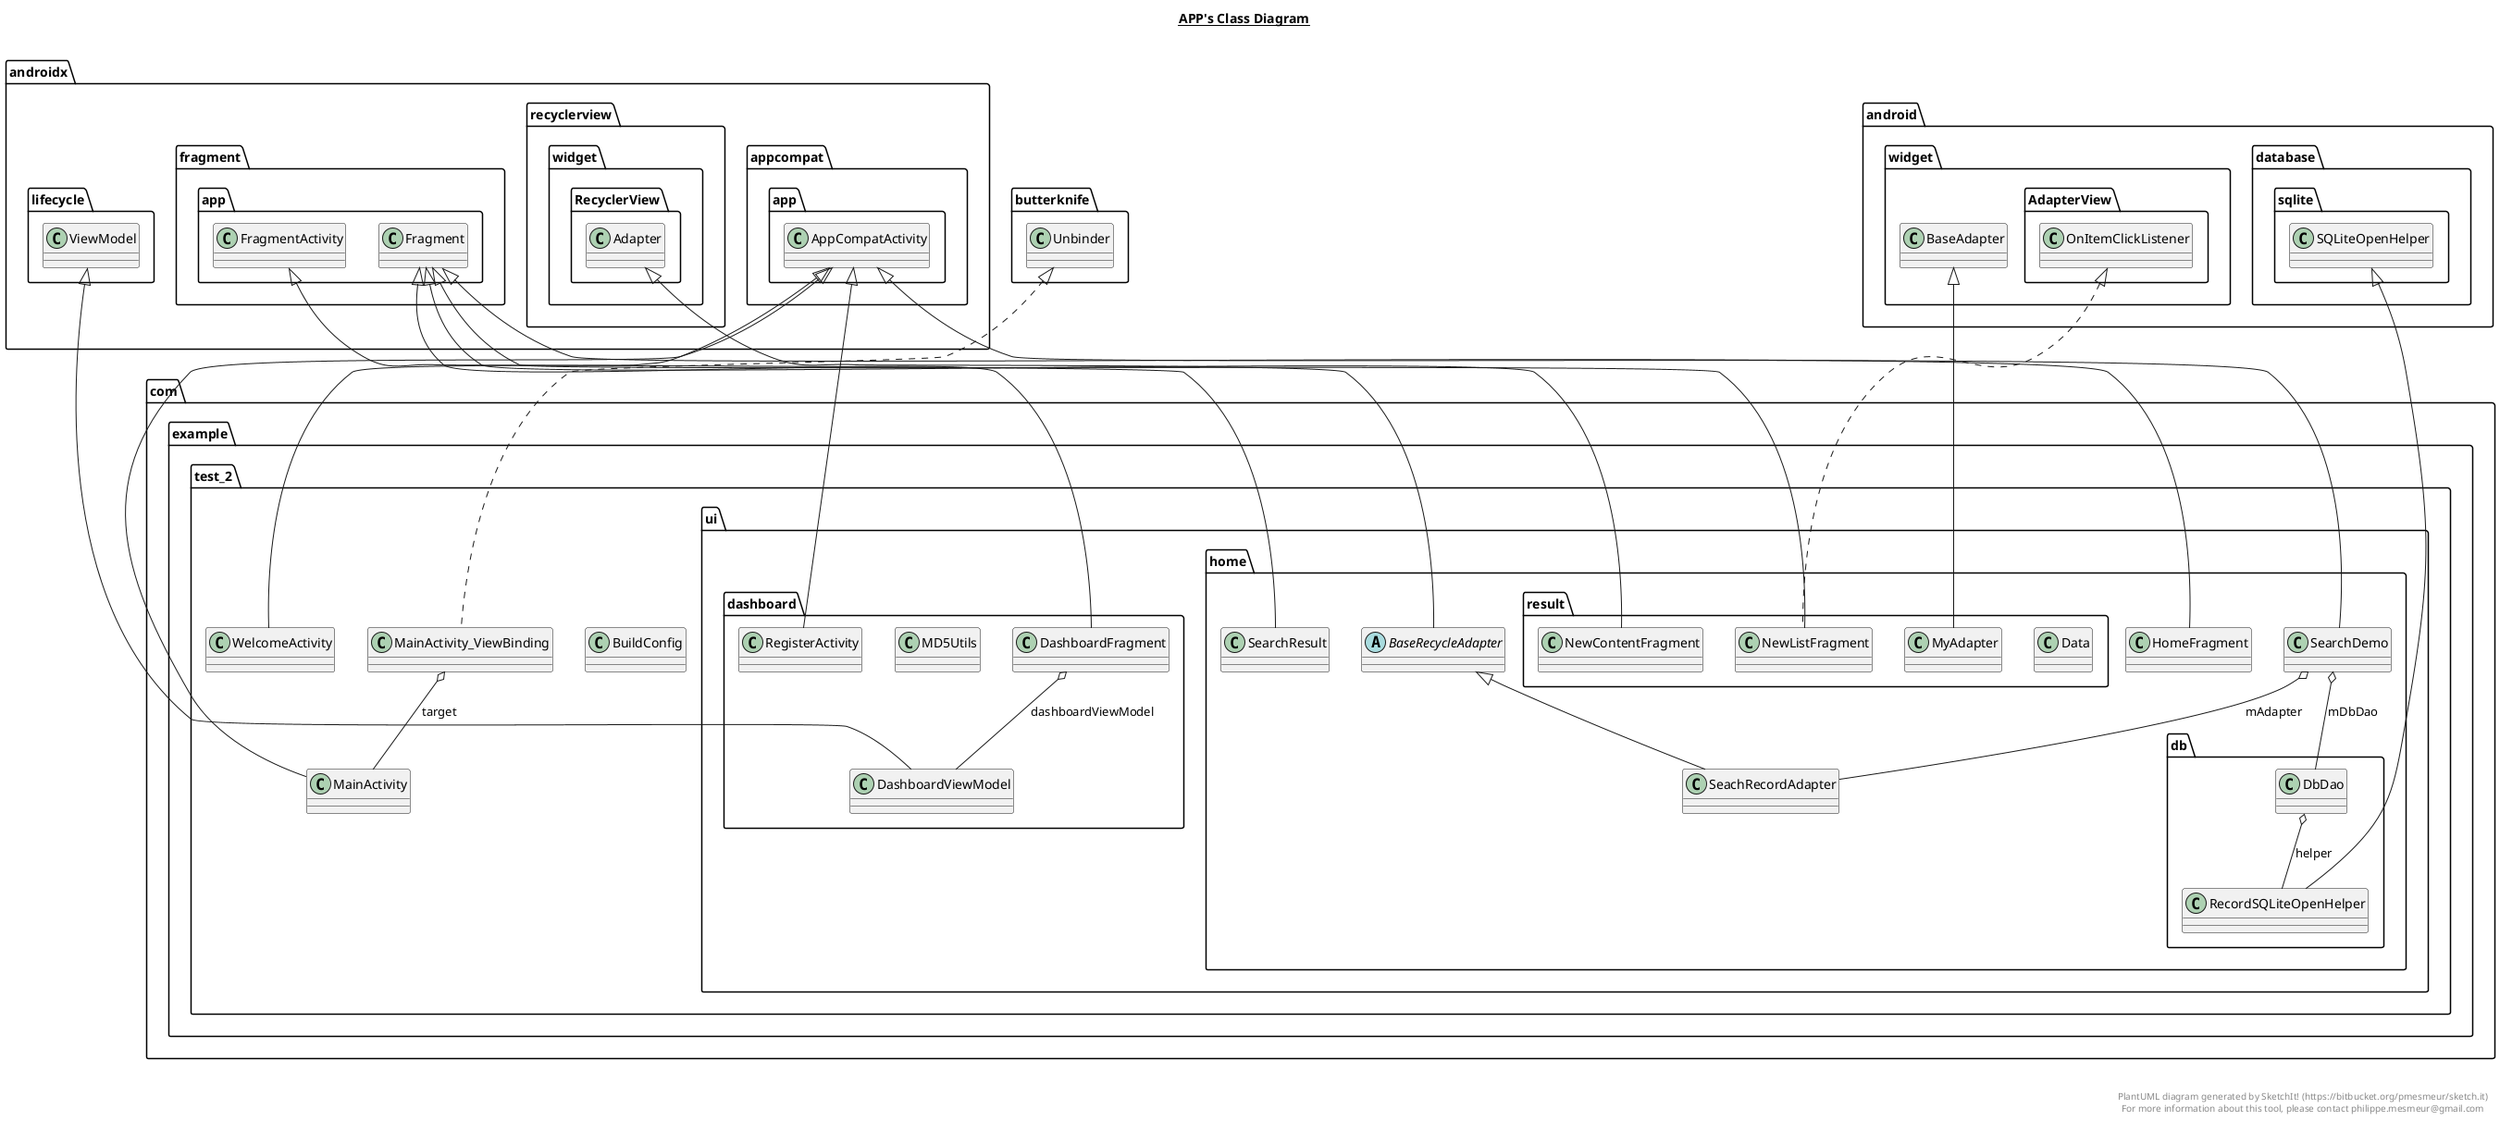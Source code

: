 @startuml

title __APP's Class Diagram__\n

  namespace com.example.test_2 {
    class com.example.test_2.BuildConfig {
    }
  }
  

  namespace com.example.test_2 {
    class com.example.test_2.MainActivity {
    }
  }
  

  namespace com.example.test_2 {
    class com.example.test_2.MainActivity_ViewBinding {
    }
  }
  

  namespace com.example.test_2 {
    class com.example.test_2.WelcomeActivity {
    }
  }
  

  namespace com.example.test_2 {
    namespace ui.dashboard {
      class com.example.test_2.ui.dashboard.DashboardFragment {
      }
    }
  }
  

  namespace com.example.test_2 {
    namespace ui.dashboard {
      class com.example.test_2.ui.dashboard.DashboardViewModel {
      }
    }
  }
  

  namespace com.example.test_2 {
    namespace ui.dashboard {
      class com.example.test_2.ui.dashboard.MD5Utils {
      }
    }
  }
  

  namespace com.example.test_2 {
    namespace ui.dashboard {
      class com.example.test_2.ui.dashboard.RegisterActivity {
      }
    }
  }
  

  namespace com.example.test_2 {
    namespace ui.home {
      abstract class com.example.test_2.ui.home.BaseRecycleAdapter {
      }
    }
  }
  

  namespace com.example.test_2 {
    namespace ui.home {
      class com.example.test_2.ui.home.HomeFragment {
      }
    }
  }
  

  namespace com.example.test_2 {
    namespace ui.home {
      class com.example.test_2.ui.home.SeachRecordAdapter {
      }
    }
  }
  

  namespace com.example.test_2 {
    namespace ui.home {
      class com.example.test_2.ui.home.SearchDemo {
      }
    }
  }
  

  namespace com.example.test_2 {
    namespace ui.home {
      class com.example.test_2.ui.home.SearchResult {
      }
    }
  }
  

  namespace com.example.test_2 {
    namespace ui.home {
      namespace db {
        class com.example.test_2.ui.home.db.DbDao {
        }
      }
    }
  }
  

  namespace com.example.test_2 {
    namespace ui.home {
      namespace db {
        class com.example.test_2.ui.home.db.RecordSQLiteOpenHelper {
        }
      }
    }
  }
  

  namespace com.example.test_2 {
    namespace ui.home {
      namespace result {
        class com.example.test_2.ui.home.result.Data {
        }
      }
    }
  }
  

  namespace com.example.test_2 {
    namespace ui.home {
      namespace result {
        class com.example.test_2.ui.home.result.MyAdapter {
        }
      }
    }
  }
  

  namespace com.example.test_2 {
    namespace ui.home {
      namespace result {
        class com.example.test_2.ui.home.result.NewContentFragment {
        }
      }
    }
  }
  

  namespace com.example.test_2 {
    namespace ui.home {
      namespace result {
        class com.example.test_2.ui.home.result.NewListFragment {
        }
      }
    }
  }
  

  com.example.test_2.MainActivity -up-|> androidx.appcompat.app.AppCompatActivity
  com.example.test_2.MainActivity_ViewBinding .up.|> butterknife.Unbinder
  com.example.test_2.MainActivity_ViewBinding o-- com.example.test_2.MainActivity : target
  com.example.test_2.WelcomeActivity -up-|> androidx.appcompat.app.AppCompatActivity
  com.example.test_2.ui.dashboard.DashboardFragment -up-|> androidx.fragment.app.Fragment
  com.example.test_2.ui.dashboard.DashboardFragment o-- com.example.test_2.ui.dashboard.DashboardViewModel : dashboardViewModel
  com.example.test_2.ui.dashboard.DashboardViewModel -up-|> androidx.lifecycle.ViewModel
  com.example.test_2.ui.dashboard.RegisterActivity -up-|> androidx.appcompat.app.AppCompatActivity
  com.example.test_2.ui.home.BaseRecycleAdapter -up-|> androidx.recyclerview.widget.RecyclerView.Adapter
  com.example.test_2.ui.home.BaseRecycleAdapter o-- com.example.test_2.ui.home.BaseRecycleAdapter.RvItemOnclickListener : mRvItemOnclickListener
  com.example.test_2.ui.home.HomeFragment -up-|> androidx.fragment.app.Fragment
  com.example.test_2.ui.home.SeachRecordAdapter -up-|> com.example.test_2.ui.home.BaseRecycleAdapter
  com.example.test_2.ui.home.SearchDemo -up-|> androidx.appcompat.app.AppCompatActivity
  com.example.test_2.ui.home.SearchDemo o-- com.example.test_2.ui.home.SeachRecordAdapter : mAdapter
  com.example.test_2.ui.home.SearchDemo o-- com.example.test_2.ui.home.db.DbDao : mDbDao
  com.example.test_2.ui.home.SearchResult -up-|> androidx.fragment.app.FragmentActivity
  com.example.test_2.ui.home.db.DbDao o-- com.example.test_2.ui.home.db.RecordSQLiteOpenHelper : helper
  com.example.test_2.ui.home.db.RecordSQLiteOpenHelper -up-|> android.database.sqlite.SQLiteOpenHelper
  com.example.test_2.ui.home.result.MyAdapter -up-|> android.widget.BaseAdapter
  com.example.test_2.ui.home.result.NewContentFragment -up-|> androidx.fragment.app.Fragment
  com.example.test_2.ui.home.result.NewContentFragment o-- com.example.test_2.ui.home.result.NewContentFragment.ViewHolder : viewHolder
  com.example.test_2.ui.home.result.NewListFragment .up.|> android.widget.AdapterView.OnItemClickListener
  com.example.test_2.ui.home.result.NewListFragment -up-|> androidx.fragment.app.Fragment


right footer


PlantUML diagram generated by SketchIt! (https://bitbucket.org/pmesmeur/sketch.it)
For more information about this tool, please contact philippe.mesmeur@gmail.com
endfooter

@enduml
